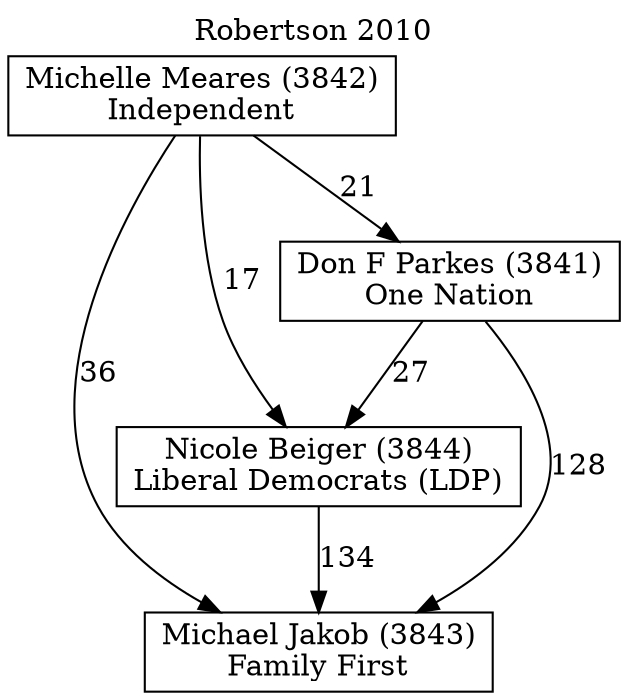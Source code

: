 // House preference flow
digraph "Michael Jakob (3843)_Robertson_2010" {
	graph [label="Robertson 2010" labelloc=t mclimit=10]
	node [shape=box]
	"Michael Jakob (3843)" [label="Michael Jakob (3843)
Family First"]
	"Nicole Beiger (3844)" [label="Nicole Beiger (3844)
Liberal Democrats (LDP)"]
	"Don F Parkes (3841)" [label="Don F Parkes (3841)
One Nation"]
	"Michelle Meares (3842)" [label="Michelle Meares (3842)
Independent"]
	"Nicole Beiger (3844)" -> "Michael Jakob (3843)" [label=134]
	"Don F Parkes (3841)" -> "Nicole Beiger (3844)" [label=27]
	"Michelle Meares (3842)" -> "Don F Parkes (3841)" [label=21]
	"Don F Parkes (3841)" -> "Michael Jakob (3843)" [label=128]
	"Michelle Meares (3842)" -> "Michael Jakob (3843)" [label=36]
	"Michelle Meares (3842)" -> "Nicole Beiger (3844)" [label=17]
}
